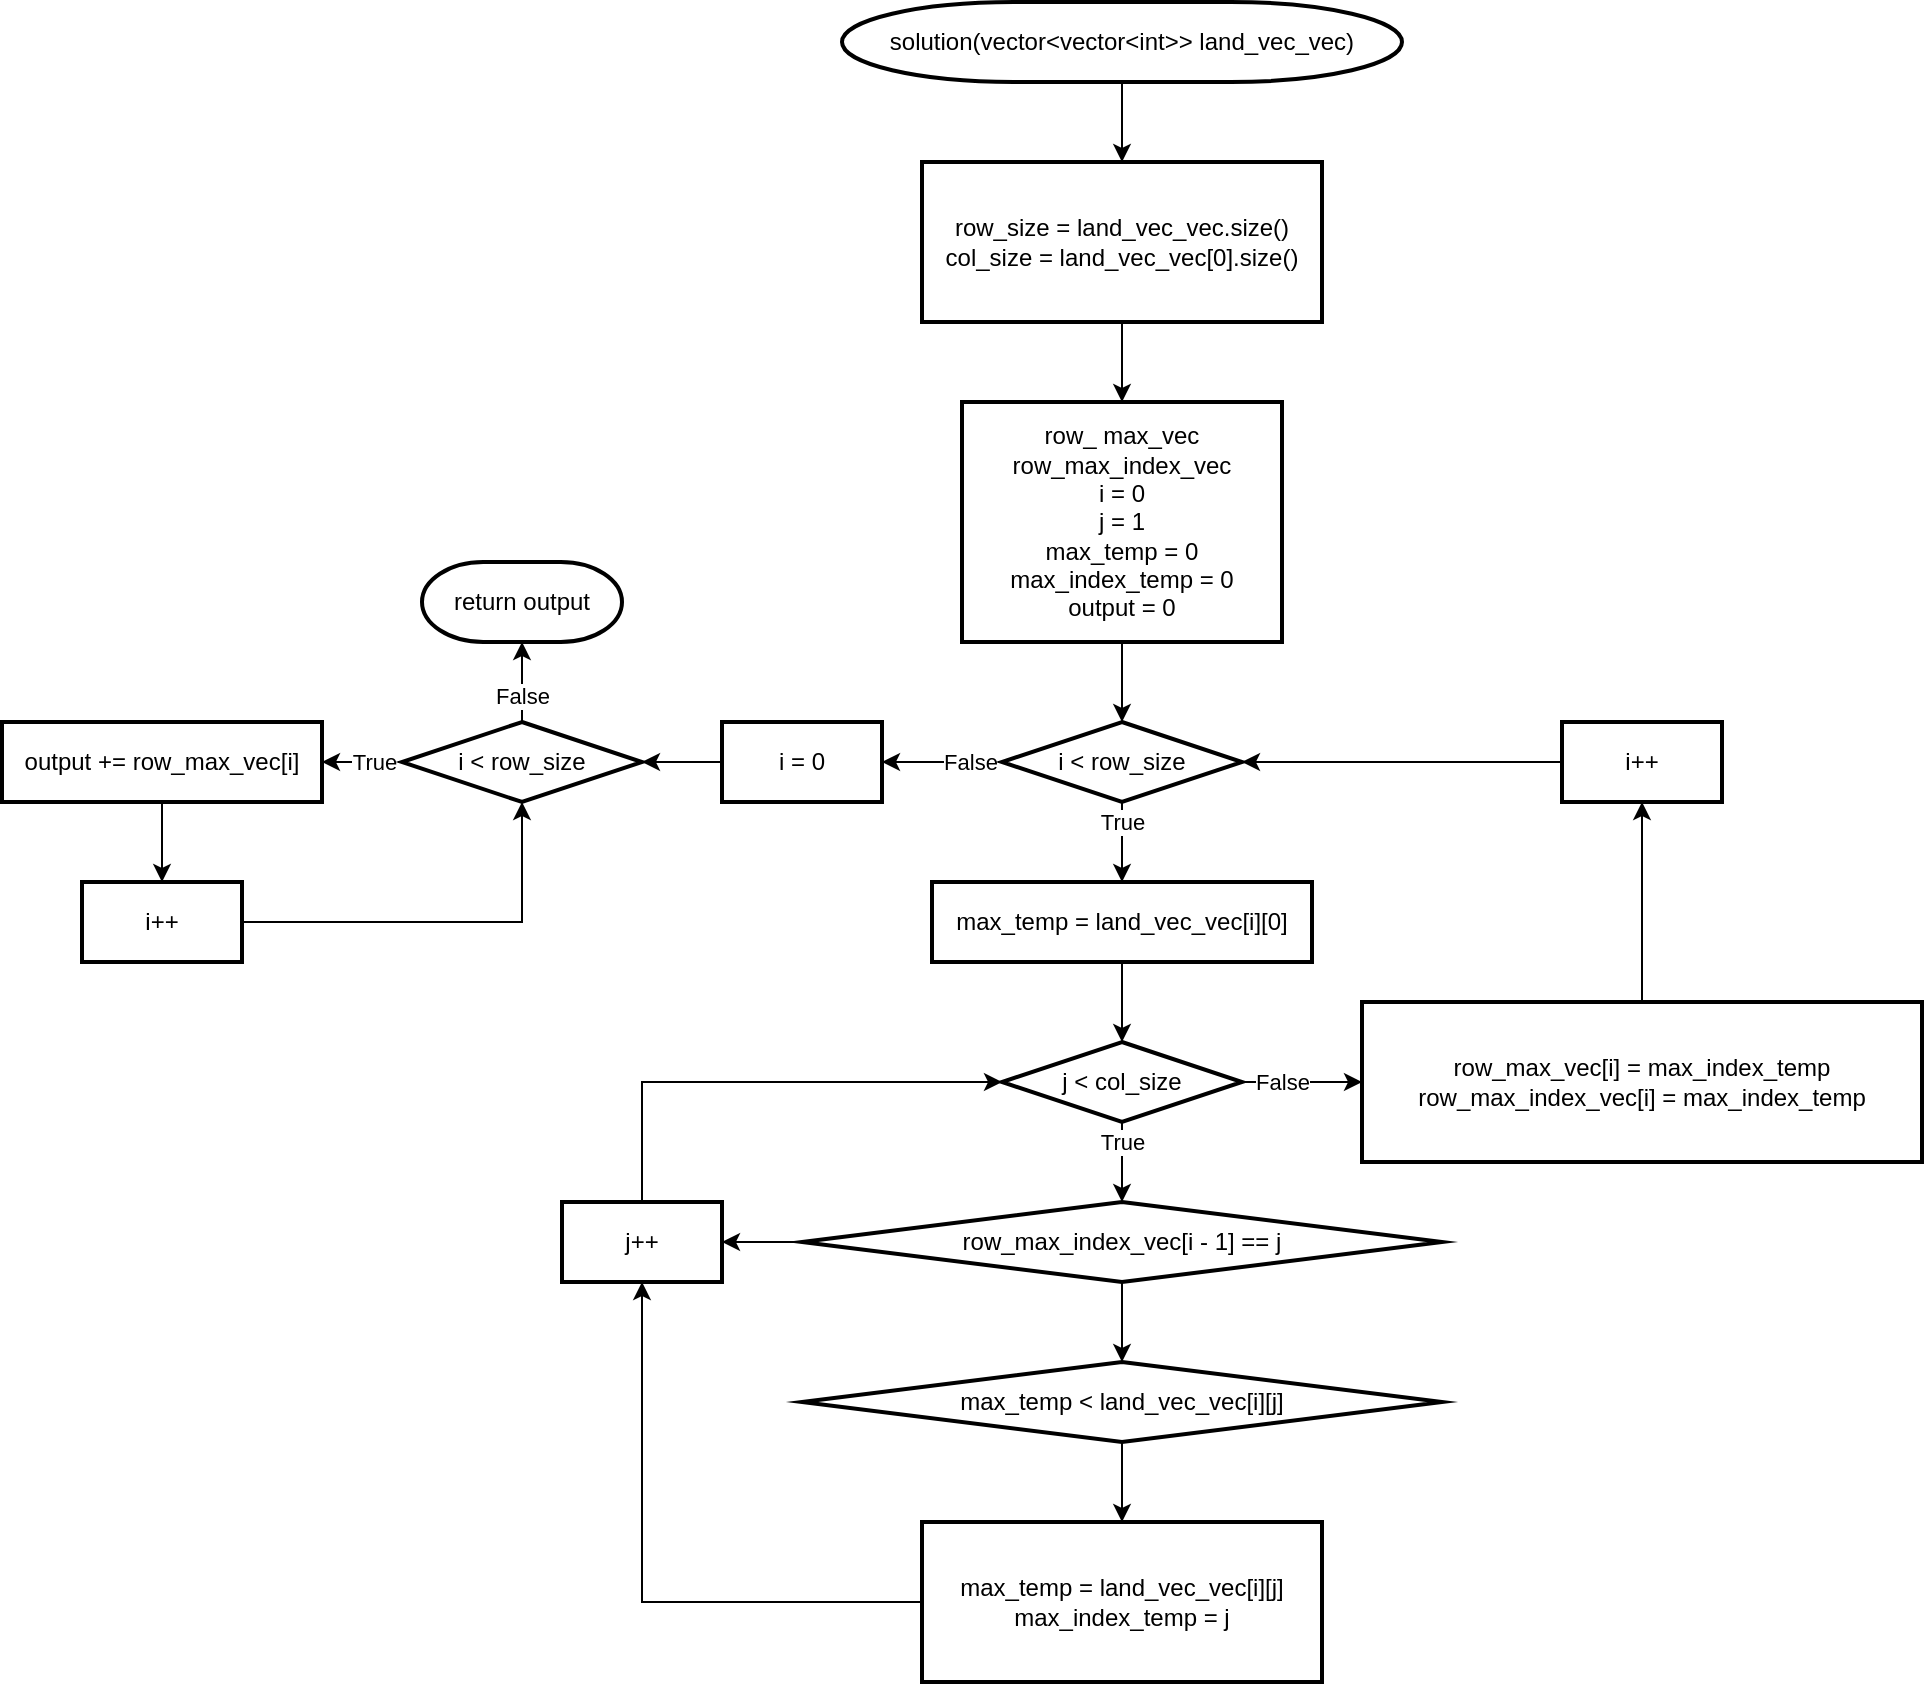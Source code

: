 <mxfile version="13.9.9" type="device" pages="2"><diagram id="WCcnNwTax5BwSbJ-PQ9q" name="before"><mxGraphModel dx="1933" dy="997" grid="1" gridSize="10" guides="1" tooltips="1" connect="1" arrows="1" fold="1" page="1" pageScale="1" pageWidth="827" pageHeight="1169" math="0" shadow="0"><root><mxCell id="0"/><mxCell id="1" parent="0"/><mxCell id="jW8hZmOIsQl6FQd8JXOO-3" value="" style="edgeStyle=orthogonalEdgeStyle;rounded=0;orthogonalLoop=1;jettySize=auto;html=1;" parent="1" source="jW8hZmOIsQl6FQd8JXOO-1" target="jW8hZmOIsQl6FQd8JXOO-2" edge="1"><mxGeometry relative="1" as="geometry"/></mxCell><mxCell id="jW8hZmOIsQl6FQd8JXOO-1" value="solution(vector&amp;lt;vector&amp;lt;int&amp;gt;&amp;gt; land_vec_vec)" style="strokeWidth=2;html=1;shape=mxgraph.flowchart.terminator;whiteSpace=wrap;" parent="1" vertex="1"><mxGeometry x="260" y="40" width="280" height="40" as="geometry"/></mxCell><mxCell id="jW8hZmOIsQl6FQd8JXOO-7" value="" style="edgeStyle=orthogonalEdgeStyle;rounded=0;orthogonalLoop=1;jettySize=auto;html=1;" parent="1" source="jW8hZmOIsQl6FQd8JXOO-2" target="jW8hZmOIsQl6FQd8JXOO-6" edge="1"><mxGeometry relative="1" as="geometry"/></mxCell><mxCell id="jW8hZmOIsQl6FQd8JXOO-2" value="row_size = land_vec_vec.size()&lt;br&gt;col_size = land_vec_vec[0].size()&lt;br&gt;" style="whiteSpace=wrap;html=1;strokeWidth=2;verticalAlign=middle;" parent="1" vertex="1"><mxGeometry x="300" y="120" width="200" height="80" as="geometry"/></mxCell><mxCell id="jW8hZmOIsQl6FQd8JXOO-24" value="" style="edgeStyle=orthogonalEdgeStyle;rounded=0;orthogonalLoop=1;jettySize=auto;html=1;" parent="1" source="jW8hZmOIsQl6FQd8JXOO-4" target="jW8hZmOIsQl6FQd8JXOO-23" edge="1"><mxGeometry relative="1" as="geometry"/></mxCell><mxCell id="jW8hZmOIsQl6FQd8JXOO-44" value="True" style="edgeLabel;html=1;align=center;verticalAlign=middle;resizable=0;points=[];" parent="jW8hZmOIsQl6FQd8JXOO-24" vertex="1" connectable="0"><mxGeometry x="-0.497" y="-1" relative="1" as="geometry"><mxPoint x="1" y="-0.34" as="offset"/></mxGeometry></mxCell><mxCell id="jW8hZmOIsQl6FQd8JXOO-41" value="" style="edgeStyle=orthogonalEdgeStyle;rounded=0;orthogonalLoop=1;jettySize=auto;html=1;" parent="1" source="jW8hZmOIsQl6FQd8JXOO-4" target="jW8hZmOIsQl6FQd8JXOO-40" edge="1"><mxGeometry relative="1" as="geometry"/></mxCell><mxCell id="jW8hZmOIsQl6FQd8JXOO-42" value="False" style="edgeLabel;html=1;align=center;verticalAlign=middle;resizable=0;points=[];" parent="jW8hZmOIsQl6FQd8JXOO-41" vertex="1" connectable="0"><mxGeometry x="-0.582" relative="1" as="geometry"><mxPoint x="-3.45" as="offset"/></mxGeometry></mxCell><mxCell id="jW8hZmOIsQl6FQd8JXOO-4" value="i &amp;lt; row_size" style="rhombus;whiteSpace=wrap;html=1;strokeWidth=2;" parent="1" vertex="1"><mxGeometry x="340" y="400" width="120" height="40" as="geometry"/></mxCell><mxCell id="jW8hZmOIsQl6FQd8JXOO-9" value="" style="edgeStyle=orthogonalEdgeStyle;rounded=0;orthogonalLoop=1;jettySize=auto;html=1;" parent="1" source="jW8hZmOIsQl6FQd8JXOO-6" target="jW8hZmOIsQl6FQd8JXOO-4" edge="1"><mxGeometry relative="1" as="geometry"/></mxCell><mxCell id="jW8hZmOIsQl6FQd8JXOO-6" value="row_ max_vec&lt;br&gt;row_max_index_vec&lt;br&gt;i = 0&lt;br&gt;j = 1&lt;br&gt;max_temp = 0&lt;br&gt;max_index_temp = 0&lt;br&gt;output = 0" style="whiteSpace=wrap;html=1;strokeWidth=2;" parent="1" vertex="1"><mxGeometry x="320" y="240" width="160" height="120" as="geometry"/></mxCell><mxCell id="jW8hZmOIsQl6FQd8JXOO-15" value="" style="edgeStyle=orthogonalEdgeStyle;rounded=0;orthogonalLoop=1;jettySize=auto;html=1;" parent="1" source="jW8hZmOIsQl6FQd8JXOO-10" target="jW8hZmOIsQl6FQd8JXOO-14" edge="1"><mxGeometry relative="1" as="geometry"/></mxCell><mxCell id="jW8hZmOIsQl6FQd8JXOO-19" value="True" style="edgeLabel;html=1;align=center;verticalAlign=middle;resizable=0;points=[];" parent="jW8hZmOIsQl6FQd8JXOO-15" vertex="1" connectable="0"><mxGeometry x="-0.321" relative="1" as="geometry"><mxPoint y="-3.71" as="offset"/></mxGeometry></mxCell><mxCell id="jW8hZmOIsQl6FQd8JXOO-36" value="" style="edgeStyle=orthogonalEdgeStyle;rounded=0;orthogonalLoop=1;jettySize=auto;html=1;" parent="1" source="jW8hZmOIsQl6FQd8JXOO-10" target="jW8hZmOIsQl6FQd8JXOO-35" edge="1"><mxGeometry relative="1" as="geometry"/></mxCell><mxCell id="jW8hZmOIsQl6FQd8JXOO-43" value="False" style="edgeLabel;html=1;align=center;verticalAlign=middle;resizable=0;points=[];" parent="jW8hZmOIsQl6FQd8JXOO-36" vertex="1" connectable="0"><mxGeometry x="-0.661" y="-2" relative="1" as="geometry"><mxPoint x="9.66" y="-2" as="offset"/></mxGeometry></mxCell><mxCell id="jW8hZmOIsQl6FQd8JXOO-10" value="j &amp;lt; col_size" style="rhombus;whiteSpace=wrap;html=1;strokeWidth=2;" parent="1" vertex="1"><mxGeometry x="340" y="560" width="120" height="40" as="geometry"/></mxCell><mxCell id="jW8hZmOIsQl6FQd8JXOO-17" value="" style="edgeStyle=orthogonalEdgeStyle;rounded=0;orthogonalLoop=1;jettySize=auto;html=1;" parent="1" source="jW8hZmOIsQl6FQd8JXOO-14" target="jW8hZmOIsQl6FQd8JXOO-16" edge="1"><mxGeometry relative="1" as="geometry"/></mxCell><mxCell id="jW8hZmOIsQl6FQd8JXOO-27" value="" style="edgeStyle=orthogonalEdgeStyle;rounded=0;orthogonalLoop=1;jettySize=auto;html=1;" parent="1" source="jW8hZmOIsQl6FQd8JXOO-14" target="jW8hZmOIsQl6FQd8JXOO-26" edge="1"><mxGeometry relative="1" as="geometry"/></mxCell><mxCell id="jW8hZmOIsQl6FQd8JXOO-14" value="row_max_index_vec[i - 1] == j" style="rhombus;whiteSpace=wrap;html=1;strokeWidth=2;" parent="1" vertex="1"><mxGeometry x="240" y="640" width="320" height="40" as="geometry"/></mxCell><mxCell id="jW8hZmOIsQl6FQd8JXOO-20" style="edgeStyle=orthogonalEdgeStyle;rounded=0;orthogonalLoop=1;jettySize=auto;html=1;entryX=0;entryY=0.5;entryDx=0;entryDy=0;" parent="1" source="jW8hZmOIsQl6FQd8JXOO-16" target="jW8hZmOIsQl6FQd8JXOO-10" edge="1"><mxGeometry relative="1" as="geometry"><Array as="points"><mxPoint x="160" y="580"/></Array></mxGeometry></mxCell><mxCell id="jW8hZmOIsQl6FQd8JXOO-16" value="j++" style="whiteSpace=wrap;html=1;strokeWidth=2;" parent="1" vertex="1"><mxGeometry x="120" y="640" width="80" height="40" as="geometry"/></mxCell><mxCell id="jW8hZmOIsQl6FQd8JXOO-25" value="" style="edgeStyle=orthogonalEdgeStyle;rounded=0;orthogonalLoop=1;jettySize=auto;html=1;" parent="1" source="jW8hZmOIsQl6FQd8JXOO-23" target="jW8hZmOIsQl6FQd8JXOO-10" edge="1"><mxGeometry relative="1" as="geometry"/></mxCell><mxCell id="jW8hZmOIsQl6FQd8JXOO-23" value="max_temp = land_vec_vec[i][0]" style="whiteSpace=wrap;html=1;strokeWidth=2;" parent="1" vertex="1"><mxGeometry x="305" y="480" width="190" height="40" as="geometry"/></mxCell><mxCell id="jW8hZmOIsQl6FQd8JXOO-30" value="" style="edgeStyle=orthogonalEdgeStyle;rounded=0;orthogonalLoop=1;jettySize=auto;html=1;" parent="1" source="jW8hZmOIsQl6FQd8JXOO-26" target="jW8hZmOIsQl6FQd8JXOO-29" edge="1"><mxGeometry relative="1" as="geometry"/></mxCell><mxCell id="jW8hZmOIsQl6FQd8JXOO-26" value="max_temp &amp;lt; land_vec_vec[i][j]" style="rhombus;whiteSpace=wrap;html=1;strokeWidth=2;" parent="1" vertex="1"><mxGeometry x="240" y="720" width="320" height="40" as="geometry"/></mxCell><mxCell id="jW8hZmOIsQl6FQd8JXOO-33" style="edgeStyle=orthogonalEdgeStyle;rounded=0;orthogonalLoop=1;jettySize=auto;html=1;entryX=0.5;entryY=1;entryDx=0;entryDy=0;" parent="1" source="jW8hZmOIsQl6FQd8JXOO-29" target="jW8hZmOIsQl6FQd8JXOO-16" edge="1"><mxGeometry relative="1" as="geometry"/></mxCell><mxCell id="jW8hZmOIsQl6FQd8JXOO-29" value="max_temp = land_vec_vec[i][j]&lt;br&gt;max_index_temp = j" style="whiteSpace=wrap;html=1;strokeWidth=2;" parent="1" vertex="1"><mxGeometry x="300" y="800" width="200" height="80" as="geometry"/></mxCell><mxCell id="jW8hZmOIsQl6FQd8JXOO-38" value="" style="edgeStyle=orthogonalEdgeStyle;rounded=0;orthogonalLoop=1;jettySize=auto;html=1;" parent="1" source="jW8hZmOIsQl6FQd8JXOO-35" target="jW8hZmOIsQl6FQd8JXOO-37" edge="1"><mxGeometry relative="1" as="geometry"/></mxCell><mxCell id="jW8hZmOIsQl6FQd8JXOO-35" value="&lt;span&gt;row_max_vec[i] = max_index_temp&lt;br&gt;&lt;/span&gt;row_max_index_vec[i] = max_index_temp&lt;span&gt;&lt;br&gt;&lt;/span&gt;" style="whiteSpace=wrap;html=1;strokeWidth=2;" parent="1" vertex="1"><mxGeometry x="520" y="540" width="280" height="80" as="geometry"/></mxCell><mxCell id="jW8hZmOIsQl6FQd8JXOO-39" style="edgeStyle=orthogonalEdgeStyle;rounded=0;orthogonalLoop=1;jettySize=auto;html=1;entryX=1;entryY=0.5;entryDx=0;entryDy=0;" parent="1" source="jW8hZmOIsQl6FQd8JXOO-37" target="jW8hZmOIsQl6FQd8JXOO-4" edge="1"><mxGeometry relative="1" as="geometry"/></mxCell><mxCell id="jW8hZmOIsQl6FQd8JXOO-37" value="i++" style="whiteSpace=wrap;html=1;strokeWidth=2;" parent="1" vertex="1"><mxGeometry x="620" y="400" width="80" height="40" as="geometry"/></mxCell><mxCell id="jW8hZmOIsQl6FQd8JXOO-46" value="" style="edgeStyle=orthogonalEdgeStyle;rounded=0;orthogonalLoop=1;jettySize=auto;html=1;" parent="1" source="jW8hZmOIsQl6FQd8JXOO-40" target="jW8hZmOIsQl6FQd8JXOO-45" edge="1"><mxGeometry relative="1" as="geometry"/></mxCell><mxCell id="jW8hZmOIsQl6FQd8JXOO-40" value="i = 0" style="whiteSpace=wrap;html=1;strokeWidth=2;" parent="1" vertex="1"><mxGeometry x="200" y="400" width="80" height="40" as="geometry"/></mxCell><mxCell id="jW8hZmOIsQl6FQd8JXOO-48" value="" style="edgeStyle=orthogonalEdgeStyle;rounded=0;orthogonalLoop=1;jettySize=auto;html=1;" parent="1" source="jW8hZmOIsQl6FQd8JXOO-45" target="jW8hZmOIsQl6FQd8JXOO-47" edge="1"><mxGeometry relative="1" as="geometry"/></mxCell><mxCell id="jW8hZmOIsQl6FQd8JXOO-49" value="True" style="edgeLabel;html=1;align=center;verticalAlign=middle;resizable=0;points=[];" parent="jW8hZmOIsQl6FQd8JXOO-48" vertex="1" connectable="0"><mxGeometry x="-0.42" relative="1" as="geometry"><mxPoint x="-3" as="offset"/></mxGeometry></mxCell><mxCell id="jW8hZmOIsQl6FQd8JXOO-54" value="" style="edgeStyle=orthogonalEdgeStyle;rounded=0;orthogonalLoop=1;jettySize=auto;html=1;" parent="1" source="jW8hZmOIsQl6FQd8JXOO-45" target="jW8hZmOIsQl6FQd8JXOO-53" edge="1"><mxGeometry relative="1" as="geometry"/></mxCell><mxCell id="2U9Kch3jSO_-HG1LrxYI-1" value="False" style="edgeLabel;html=1;align=center;verticalAlign=middle;resizable=0;points=[];" parent="jW8hZmOIsQl6FQd8JXOO-54" vertex="1" connectable="0"><mxGeometry x="-0.35" relative="1" as="geometry"><mxPoint x="-0.33" as="offset"/></mxGeometry></mxCell><mxCell id="jW8hZmOIsQl6FQd8JXOO-45" value="&lt;span&gt;i &amp;lt; row_size&lt;/span&gt;" style="rhombus;whiteSpace=wrap;html=1;strokeWidth=2;" parent="1" vertex="1"><mxGeometry x="40" y="400" width="120" height="40" as="geometry"/></mxCell><mxCell id="2U9Kch3jSO_-HG1LrxYI-5" value="" style="edgeStyle=orthogonalEdgeStyle;rounded=0;orthogonalLoop=1;jettySize=auto;html=1;" parent="1" source="jW8hZmOIsQl6FQd8JXOO-47" target="2U9Kch3jSO_-HG1LrxYI-4" edge="1"><mxGeometry relative="1" as="geometry"/></mxCell><mxCell id="jW8hZmOIsQl6FQd8JXOO-47" value="output += row_max_vec[i]" style="whiteSpace=wrap;html=1;strokeWidth=2;" parent="1" vertex="1"><mxGeometry x="-160" y="400" width="160" height="40" as="geometry"/></mxCell><mxCell id="jW8hZmOIsQl6FQd8JXOO-53" value="return output" style="strokeWidth=2;html=1;shape=mxgraph.flowchart.terminator;whiteSpace=wrap;" parent="1" vertex="1"><mxGeometry x="50" y="320" width="100" height="40" as="geometry"/></mxCell><mxCell id="2U9Kch3jSO_-HG1LrxYI-7" style="edgeStyle=orthogonalEdgeStyle;rounded=0;orthogonalLoop=1;jettySize=auto;html=1;entryX=0.5;entryY=1;entryDx=0;entryDy=0;" parent="1" source="2U9Kch3jSO_-HG1LrxYI-4" target="jW8hZmOIsQl6FQd8JXOO-45" edge="1"><mxGeometry relative="1" as="geometry"/></mxCell><mxCell id="2U9Kch3jSO_-HG1LrxYI-4" value="i++" style="whiteSpace=wrap;html=1;strokeWidth=2;" parent="1" vertex="1"><mxGeometry x="-120" y="480" width="80" height="40" as="geometry"/></mxCell></root></mxGraphModel></diagram><diagram id="eSefi34d8740SRNWqPBp" name="after"><mxGraphModel dx="1683" dy="1946" grid="1" gridSize="10" guides="1" tooltips="1" connect="1" arrows="1" fold="1" page="1" pageScale="1" pageWidth="827" pageHeight="1169" math="0" shadow="0"><root><mxCell id="n_tZx9NlmBXd1Qik7h1B-0"/><mxCell id="n_tZx9NlmBXd1Qik7h1B-1" parent="n_tZx9NlmBXd1Qik7h1B-0"/><mxCell id="owp8csfQ5V8xo55mCbVI-5" value="" style="edgeStyle=orthogonalEdgeStyle;rounded=0;orthogonalLoop=1;jettySize=auto;html=1;" edge="1" parent="n_tZx9NlmBXd1Qik7h1B-1" source="owp8csfQ5V8xo55mCbVI-1" target="owp8csfQ5V8xo55mCbVI-4"><mxGeometry relative="1" as="geometry"/></mxCell><mxCell id="owp8csfQ5V8xo55mCbVI-1" value="&lt;font color=&quot;#ffffff&quot; style=&quot;font-size: 12px&quot;&gt;solution(&lt;span class=&quot;s1&quot;&gt;vector&lt;/span&gt;&amp;lt;&lt;span class=&quot;s1&quot;&gt;vector&lt;/span&gt;&amp;lt;&lt;span class=&quot;s2&quot;&gt;int&lt;/span&gt;&amp;gt;&amp;gt; land_vec_vec_temp)&lt;/font&gt;" style="strokeWidth=2;html=1;shape=mxgraph.flowchart.terminator;whiteSpace=wrap;" vertex="1" parent="n_tZx9NlmBXd1Qik7h1B-1"><mxGeometry x="120" y="40" width="320" height="40" as="geometry"/></mxCell><mxCell id="owp8csfQ5V8xo55mCbVI-9" value="" style="edgeStyle=orthogonalEdgeStyle;rounded=0;orthogonalLoop=1;jettySize=auto;html=1;" edge="1" parent="n_tZx9NlmBXd1Qik7h1B-1" source="owp8csfQ5V8xo55mCbVI-4" target="owp8csfQ5V8xo55mCbVI-8"><mxGeometry relative="1" as="geometry"/></mxCell><mxCell id="owp8csfQ5V8xo55mCbVI-4" value="land_vec_vec = lanc_vec_vec_temp&lt;br&gt;initialize row_size &amp;amp;&amp;nbsp;col_size&lt;br&gt;resize memo_vec_vec&lt;br&gt;(memo_vec_vec 크기 재설정)" style="whiteSpace=wrap;html=1;strokeWidth=2;" vertex="1" parent="n_tZx9NlmBXd1Qik7h1B-1"><mxGeometry x="160" y="120" width="240" height="80" as="geometry"/></mxCell><mxCell id="owp8csfQ5V8xo55mCbVI-11" value="" style="edgeStyle=orthogonalEdgeStyle;rounded=0;orthogonalLoop=1;jettySize=auto;html=1;" edge="1" parent="n_tZx9NlmBXd1Qik7h1B-1" source="owp8csfQ5V8xo55mCbVI-8" target="owp8csfQ5V8xo55mCbVI-10"><mxGeometry relative="1" as="geometry"/></mxCell><mxCell id="owp8csfQ5V8xo55mCbVI-8" value="int output = 0&lt;br&gt;int i = 0" style="whiteSpace=wrap;html=1;strokeWidth=2;" vertex="1" parent="n_tZx9NlmBXd1Qik7h1B-1"><mxGeometry x="220" y="240" width="120" height="40" as="geometry"/></mxCell><mxCell id="owp8csfQ5V8xo55mCbVI-13" value="" style="edgeStyle=orthogonalEdgeStyle;rounded=0;orthogonalLoop=1;jettySize=auto;html=1;" edge="1" parent="n_tZx9NlmBXd1Qik7h1B-1" source="owp8csfQ5V8xo55mCbVI-10" target="owp8csfQ5V8xo55mCbVI-12"><mxGeometry relative="1" as="geometry"/></mxCell><mxCell id="owp8csfQ5V8xo55mCbVI-29" value="False" style="edgeLabel;html=1;align=center;verticalAlign=middle;resizable=0;points=[];" vertex="1" connectable="0" parent="owp8csfQ5V8xo55mCbVI-13"><mxGeometry x="-0.459" y="2" relative="1" as="geometry"><mxPoint x="3.9" y="2" as="offset"/></mxGeometry></mxCell><mxCell id="owp8csfQ5V8xo55mCbVI-17" value="" style="edgeStyle=orthogonalEdgeStyle;rounded=0;orthogonalLoop=1;jettySize=auto;html=1;" edge="1" parent="n_tZx9NlmBXd1Qik7h1B-1" source="owp8csfQ5V8xo55mCbVI-10" target="owp8csfQ5V8xo55mCbVI-16"><mxGeometry relative="1" as="geometry"/></mxCell><mxCell id="owp8csfQ5V8xo55mCbVI-28" value="True" style="edgeLabel;html=1;align=center;verticalAlign=middle;resizable=0;points=[];" vertex="1" connectable="0" parent="owp8csfQ5V8xo55mCbVI-17"><mxGeometry x="-0.484" y="1" relative="1" as="geometry"><mxPoint x="-1" as="offset"/></mxGeometry></mxCell><mxCell id="owp8csfQ5V8xo55mCbVI-10" value="i &amp;lt; col_size" style="rhombus;whiteSpace=wrap;html=1;strokeWidth=2;" vertex="1" parent="n_tZx9NlmBXd1Qik7h1B-1"><mxGeometry x="220" y="320" width="120" height="40" as="geometry"/></mxCell><mxCell id="owp8csfQ5V8xo55mCbVI-12" value="return output" style="strokeWidth=2;html=1;shape=mxgraph.flowchart.terminator;whiteSpace=wrap;" vertex="1" parent="n_tZx9NlmBXd1Qik7h1B-1"><mxGeometry x="400" y="320" width="120" height="40" as="geometry"/></mxCell><mxCell id="owp8csfQ5V8xo55mCbVI-21" value="" style="edgeStyle=orthogonalEdgeStyle;rounded=0;orthogonalLoop=1;jettySize=auto;html=1;" edge="1" parent="n_tZx9NlmBXd1Qik7h1B-1" source="owp8csfQ5V8xo55mCbVI-16" target="owp8csfQ5V8xo55mCbVI-20"><mxGeometry relative="1" as="geometry"/></mxCell><mxCell id="owp8csfQ5V8xo55mCbVI-16" value="int max_temp = getMax(0, i)" style="shape=process;whiteSpace=wrap;html=1;backgroundOutline=1;strokeWidth=2;" vertex="1" parent="n_tZx9NlmBXd1Qik7h1B-1"><mxGeometry x="180" y="400" width="200" height="40" as="geometry"/></mxCell><mxCell id="owp8csfQ5V8xo55mCbVI-23" value="" style="edgeStyle=orthogonalEdgeStyle;rounded=0;orthogonalLoop=1;jettySize=auto;html=1;" edge="1" parent="n_tZx9NlmBXd1Qik7h1B-1" source="owp8csfQ5V8xo55mCbVI-20" target="owp8csfQ5V8xo55mCbVI-22"><mxGeometry relative="1" as="geometry"/></mxCell><mxCell id="owp8csfQ5V8xo55mCbVI-25" value="" style="edgeStyle=orthogonalEdgeStyle;rounded=0;orthogonalLoop=1;jettySize=auto;html=1;" edge="1" parent="n_tZx9NlmBXd1Qik7h1B-1" source="owp8csfQ5V8xo55mCbVI-20" target="owp8csfQ5V8xo55mCbVI-24"><mxGeometry relative="1" as="geometry"/></mxCell><mxCell id="owp8csfQ5V8xo55mCbVI-20" value="output &amp;lt; max_temp" style="rhombus;whiteSpace=wrap;html=1;strokeWidth=2;" vertex="1" parent="n_tZx9NlmBXd1Qik7h1B-1"><mxGeometry x="200" y="480" width="160" height="40" as="geometry"/></mxCell><mxCell id="owp8csfQ5V8xo55mCbVI-26" style="edgeStyle=orthogonalEdgeStyle;rounded=0;orthogonalLoop=1;jettySize=auto;html=1;entryX=0.5;entryY=1;entryDx=0;entryDy=0;" edge="1" parent="n_tZx9NlmBXd1Qik7h1B-1" source="owp8csfQ5V8xo55mCbVI-22" target="owp8csfQ5V8xo55mCbVI-24"><mxGeometry relative="1" as="geometry"/></mxCell><mxCell id="owp8csfQ5V8xo55mCbVI-22" value="output = max_temp" style="whiteSpace=wrap;html=1;strokeWidth=2;" vertex="1" parent="n_tZx9NlmBXd1Qik7h1B-1"><mxGeometry x="220" y="560" width="120" height="40" as="geometry"/></mxCell><mxCell id="owp8csfQ5V8xo55mCbVI-27" style="edgeStyle=orthogonalEdgeStyle;rounded=0;orthogonalLoop=1;jettySize=auto;html=1;entryX=0;entryY=0.5;entryDx=0;entryDy=0;" edge="1" parent="n_tZx9NlmBXd1Qik7h1B-1" source="owp8csfQ5V8xo55mCbVI-24" target="owp8csfQ5V8xo55mCbVI-10"><mxGeometry relative="1" as="geometry"><Array as="points"><mxPoint x="120" y="340"/></Array></mxGeometry></mxCell><mxCell id="owp8csfQ5V8xo55mCbVI-24" value="i++" style="whiteSpace=wrap;html=1;strokeWidth=2;" vertex="1" parent="n_tZx9NlmBXd1Qik7h1B-1"><mxGeometry x="80" y="480" width="80" height="40" as="geometry"/></mxCell><mxCell id="owp8csfQ5V8xo55mCbVI-32" value="" style="edgeStyle=orthogonalEdgeStyle;rounded=0;orthogonalLoop=1;jettySize=auto;html=1;" edge="1" parent="n_tZx9NlmBXd1Qik7h1B-1" source="owp8csfQ5V8xo55mCbVI-30" target="owp8csfQ5V8xo55mCbVI-31"><mxGeometry relative="1" as="geometry"/></mxCell><mxCell id="owp8csfQ5V8xo55mCbVI-30" value="&lt;font color=&quot;#ffffff&quot;&gt;getMax(int row, int col)&lt;/font&gt;" style="strokeWidth=2;html=1;shape=mxgraph.flowchart.terminator;whiteSpace=wrap;" vertex="1" parent="n_tZx9NlmBXd1Qik7h1B-1"><mxGeometry x="770" y="40" width="160" height="40" as="geometry"/></mxCell><mxCell id="owp8csfQ5V8xo55mCbVI-34" value="" style="edgeStyle=orthogonalEdgeStyle;rounded=0;orthogonalLoop=1;jettySize=auto;html=1;" edge="1" parent="n_tZx9NlmBXd1Qik7h1B-1" source="owp8csfQ5V8xo55mCbVI-31" target="owp8csfQ5V8xo55mCbVI-33"><mxGeometry relative="1" as="geometry"/></mxCell><mxCell id="owp8csfQ5V8xo55mCbVI-36" value="" style="edgeStyle=orthogonalEdgeStyle;rounded=0;orthogonalLoop=1;jettySize=auto;html=1;" edge="1" parent="n_tZx9NlmBXd1Qik7h1B-1" source="owp8csfQ5V8xo55mCbVI-31" target="owp8csfQ5V8xo55mCbVI-35"><mxGeometry relative="1" as="geometry"/></mxCell><mxCell id="owp8csfQ5V8xo55mCbVI-31" value="row == row_size" style="rhombus;whiteSpace=wrap;html=1;strokeWidth=2;" vertex="1" parent="n_tZx9NlmBXd1Qik7h1B-1"><mxGeometry x="770" y="120" width="160" height="40" as="geometry"/></mxCell><mxCell id="owp8csfQ5V8xo55mCbVI-33" value="return 0" style="strokeWidth=2;html=1;shape=mxgraph.flowchart.terminator;whiteSpace=wrap;" vertex="1" parent="n_tZx9NlmBXd1Qik7h1B-1"><mxGeometry x="970" y="120" width="80" height="40" as="geometry"/></mxCell><mxCell id="owp8csfQ5V8xo55mCbVI-38" value="" style="edgeStyle=orthogonalEdgeStyle;rounded=0;orthogonalLoop=1;jettySize=auto;html=1;" edge="1" parent="n_tZx9NlmBXd1Qik7h1B-1" source="owp8csfQ5V8xo55mCbVI-35" target="owp8csfQ5V8xo55mCbVI-37"><mxGeometry relative="1" as="geometry"/></mxCell><mxCell id="owp8csfQ5V8xo55mCbVI-42" value="" style="edgeStyle=orthogonalEdgeStyle;rounded=0;orthogonalLoop=1;jettySize=auto;html=1;" edge="1" parent="n_tZx9NlmBXd1Qik7h1B-1" source="owp8csfQ5V8xo55mCbVI-35" target="owp8csfQ5V8xo55mCbVI-41"><mxGeometry relative="1" as="geometry"/></mxCell><mxCell id="owp8csfQ5V8xo55mCbVI-35" value="memo_vec_vec[row][col] != 0" style="rhombus;whiteSpace=wrap;html=1;strokeWidth=2;" vertex="1" parent="n_tZx9NlmBXd1Qik7h1B-1"><mxGeometry x="730" y="200" width="240" height="40" as="geometry"/></mxCell><mxCell id="owp8csfQ5V8xo55mCbVI-37" value="return memo_vec_vec[row][col]" style="strokeWidth=2;html=1;shape=mxgraph.flowchart.terminator;whiteSpace=wrap;" vertex="1" parent="n_tZx9NlmBXd1Qik7h1B-1"><mxGeometry x="1010" y="200" width="200" height="40" as="geometry"/></mxCell><mxCell id="owp8csfQ5V8xo55mCbVI-44" value="" style="edgeStyle=orthogonalEdgeStyle;rounded=0;orthogonalLoop=1;jettySize=auto;html=1;" edge="1" parent="n_tZx9NlmBXd1Qik7h1B-1" source="owp8csfQ5V8xo55mCbVI-41" target="owp8csfQ5V8xo55mCbVI-43"><mxGeometry relative="1" as="geometry"/></mxCell><mxCell id="owp8csfQ5V8xo55mCbVI-41" value="int max = 0&lt;br&gt;int i = 0" style="shape=hexagon;perimeter=hexagonPerimeter2;whiteSpace=wrap;html=1;fixedSize=1;strokeWidth=2;" vertex="1" parent="n_tZx9NlmBXd1Qik7h1B-1"><mxGeometry x="790" y="280" width="120" height="40" as="geometry"/></mxCell><mxCell id="owp8csfQ5V8xo55mCbVI-46" value="" style="edgeStyle=orthogonalEdgeStyle;rounded=0;orthogonalLoop=1;jettySize=auto;html=1;" edge="1" parent="n_tZx9NlmBXd1Qik7h1B-1" source="owp8csfQ5V8xo55mCbVI-43" target="owp8csfQ5V8xo55mCbVI-45"><mxGeometry relative="1" as="geometry"/></mxCell><mxCell id="owp8csfQ5V8xo55mCbVI-63" value="True" style="edgeLabel;html=1;align=center;verticalAlign=middle;resizable=0;points=[];" vertex="1" connectable="0" parent="owp8csfQ5V8xo55mCbVI-46"><mxGeometry x="-0.484" relative="1" as="geometry"><mxPoint as="offset"/></mxGeometry></mxCell><mxCell id="owp8csfQ5V8xo55mCbVI-65" value="" style="edgeStyle=orthogonalEdgeStyle;rounded=0;orthogonalLoop=1;jettySize=auto;html=1;" edge="1" parent="n_tZx9NlmBXd1Qik7h1B-1" source="owp8csfQ5V8xo55mCbVI-43" target="owp8csfQ5V8xo55mCbVI-64"><mxGeometry relative="1" as="geometry"/></mxCell><mxCell id="owp8csfQ5V8xo55mCbVI-67" value="False" style="edgeLabel;html=1;align=center;verticalAlign=middle;resizable=0;points=[];" vertex="1" connectable="0" parent="owp8csfQ5V8xo55mCbVI-65"><mxGeometry x="-0.145" y="-2" relative="1" as="geometry"><mxPoint x="-1.46" y="-2" as="offset"/></mxGeometry></mxCell><mxCell id="owp8csfQ5V8xo55mCbVI-43" value="i &amp;lt; col_size" style="rhombus;whiteSpace=wrap;html=1;strokeWidth=2;" vertex="1" parent="n_tZx9NlmBXd1Qik7h1B-1"><mxGeometry x="790" y="360" width="120" height="40" as="geometry"/></mxCell><mxCell id="owp8csfQ5V8xo55mCbVI-48" value="" style="edgeStyle=orthogonalEdgeStyle;rounded=0;orthogonalLoop=1;jettySize=auto;html=1;" edge="1" parent="n_tZx9NlmBXd1Qik7h1B-1" source="owp8csfQ5V8xo55mCbVI-45" target="owp8csfQ5V8xo55mCbVI-47"><mxGeometry relative="1" as="geometry"/></mxCell><mxCell id="owp8csfQ5V8xo55mCbVI-61" value="True" style="edgeLabel;html=1;align=center;verticalAlign=middle;resizable=0;points=[];" vertex="1" connectable="0" parent="owp8csfQ5V8xo55mCbVI-48"><mxGeometry x="-0.808" y="1" relative="1" as="geometry"><mxPoint as="offset"/></mxGeometry></mxCell><mxCell id="owp8csfQ5V8xo55mCbVI-51" value="" style="edgeStyle=orthogonalEdgeStyle;rounded=0;orthogonalLoop=1;jettySize=auto;html=1;" edge="1" parent="n_tZx9NlmBXd1Qik7h1B-1" source="owp8csfQ5V8xo55mCbVI-45" target="owp8csfQ5V8xo55mCbVI-50"><mxGeometry relative="1" as="geometry"/></mxCell><mxCell id="owp8csfQ5V8xo55mCbVI-62" value="False" style="edgeLabel;html=1;align=center;verticalAlign=middle;resizable=0;points=[];" vertex="1" connectable="0" parent="owp8csfQ5V8xo55mCbVI-51"><mxGeometry x="-0.728" y="-1" relative="1" as="geometry"><mxPoint x="1" y="4.63" as="offset"/></mxGeometry></mxCell><mxCell id="owp8csfQ5V8xo55mCbVI-45" value="i == col" style="rhombus;whiteSpace=wrap;html=1;strokeWidth=2;" vertex="1" parent="n_tZx9NlmBXd1Qik7h1B-1"><mxGeometry x="810" y="440" width="80" height="40" as="geometry"/></mxCell><mxCell id="owp8csfQ5V8xo55mCbVI-49" value="" style="edgeStyle=orthogonalEdgeStyle;rounded=0;orthogonalLoop=1;jettySize=auto;html=1;" edge="1" parent="n_tZx9NlmBXd1Qik7h1B-1" source="owp8csfQ5V8xo55mCbVI-47" target="owp8csfQ5V8xo55mCbVI-43"><mxGeometry relative="1" as="geometry"/></mxCell><mxCell id="owp8csfQ5V8xo55mCbVI-47" value="i++" style="whiteSpace=wrap;html=1;strokeWidth=2;" vertex="1" parent="n_tZx9NlmBXd1Qik7h1B-1"><mxGeometry x="620" y="360" width="80" height="40" as="geometry"/></mxCell><mxCell id="owp8csfQ5V8xo55mCbVI-53" value="" style="edgeStyle=orthogonalEdgeStyle;rounded=0;orthogonalLoop=1;jettySize=auto;html=1;" edge="1" parent="n_tZx9NlmBXd1Qik7h1B-1" source="owp8csfQ5V8xo55mCbVI-50" target="owp8csfQ5V8xo55mCbVI-52"><mxGeometry relative="1" as="geometry"/></mxCell><mxCell id="owp8csfQ5V8xo55mCbVI-50" value="int max_temp = getMax(row + 1, i)" style="shape=process;whiteSpace=wrap;html=1;backgroundOutline=1;strokeWidth=2;" vertex="1" parent="n_tZx9NlmBXd1Qik7h1B-1"><mxGeometry x="710" y="520" width="280" height="40" as="geometry"/></mxCell><mxCell id="owp8csfQ5V8xo55mCbVI-55" value="" style="edgeStyle=orthogonalEdgeStyle;rounded=0;orthogonalLoop=1;jettySize=auto;html=1;" edge="1" parent="n_tZx9NlmBXd1Qik7h1B-1" source="owp8csfQ5V8xo55mCbVI-52" target="owp8csfQ5V8xo55mCbVI-54"><mxGeometry relative="1" as="geometry"/></mxCell><mxCell id="owp8csfQ5V8xo55mCbVI-58" value="True" style="edgeLabel;html=1;align=center;verticalAlign=middle;resizable=0;points=[];" vertex="1" connectable="0" parent="owp8csfQ5V8xo55mCbVI-55"><mxGeometry x="-0.777" y="-2" relative="1" as="geometry"><mxPoint x="2" y="2" as="offset"/></mxGeometry></mxCell><mxCell id="owp8csfQ5V8xo55mCbVI-56" style="edgeStyle=orthogonalEdgeStyle;rounded=0;orthogonalLoop=1;jettySize=auto;html=1;" edge="1" parent="n_tZx9NlmBXd1Qik7h1B-1" source="owp8csfQ5V8xo55mCbVI-52"><mxGeometry relative="1" as="geometry"><mxPoint x="660" y="460" as="targetPoint"/></mxGeometry></mxCell><mxCell id="owp8csfQ5V8xo55mCbVI-59" value="False" style="edgeLabel;html=1;align=center;verticalAlign=middle;resizable=0;points=[];" vertex="1" connectable="0" parent="owp8csfQ5V8xo55mCbVI-56"><mxGeometry x="-0.764" relative="1" as="geometry"><mxPoint x="14" y="-0.02" as="offset"/></mxGeometry></mxCell><mxCell id="owp8csfQ5V8xo55mCbVI-52" value="max &amp;lt; max_temp" style="rhombus;whiteSpace=wrap;html=1;strokeWidth=2;" vertex="1" parent="n_tZx9NlmBXd1Qik7h1B-1"><mxGeometry x="770" y="600" width="160" height="40" as="geometry"/></mxCell><mxCell id="owp8csfQ5V8xo55mCbVI-57" style="edgeStyle=orthogonalEdgeStyle;rounded=0;orthogonalLoop=1;jettySize=auto;html=1;" edge="1" parent="n_tZx9NlmBXd1Qik7h1B-1" source="owp8csfQ5V8xo55mCbVI-54"><mxGeometry relative="1" as="geometry"><mxPoint x="660" y="620" as="targetPoint"/></mxGeometry></mxCell><mxCell id="owp8csfQ5V8xo55mCbVI-54" value="max = max_temp" style="whiteSpace=wrap;html=1;strokeWidth=2;" vertex="1" parent="n_tZx9NlmBXd1Qik7h1B-1"><mxGeometry x="790" y="680" width="120" height="40" as="geometry"/></mxCell><mxCell id="owp8csfQ5V8xo55mCbVI-69" value="" style="edgeStyle=orthogonalEdgeStyle;rounded=0;orthogonalLoop=1;jettySize=auto;html=1;" edge="1" parent="n_tZx9NlmBXd1Qik7h1B-1" source="owp8csfQ5V8xo55mCbVI-64" target="owp8csfQ5V8xo55mCbVI-68"><mxGeometry relative="1" as="geometry"/></mxCell><mxCell id="owp8csfQ5V8xo55mCbVI-64" value="memo_vec_vec[row][col] = land_vec_vec[row][col] + max" style="whiteSpace=wrap;html=1;strokeWidth=2;" vertex="1" parent="n_tZx9NlmBXd1Qik7h1B-1"><mxGeometry x="960" y="360" width="320" height="40" as="geometry"/></mxCell><mxCell id="owp8csfQ5V8xo55mCbVI-68" value="return memo_vec_vec[row][col]" style="strokeWidth=2;html=1;shape=mxgraph.flowchart.terminator;whiteSpace=wrap;" vertex="1" parent="n_tZx9NlmBXd1Qik7h1B-1"><mxGeometry x="1020" y="440" width="200" height="40" as="geometry"/></mxCell></root></mxGraphModel></diagram></mxfile>